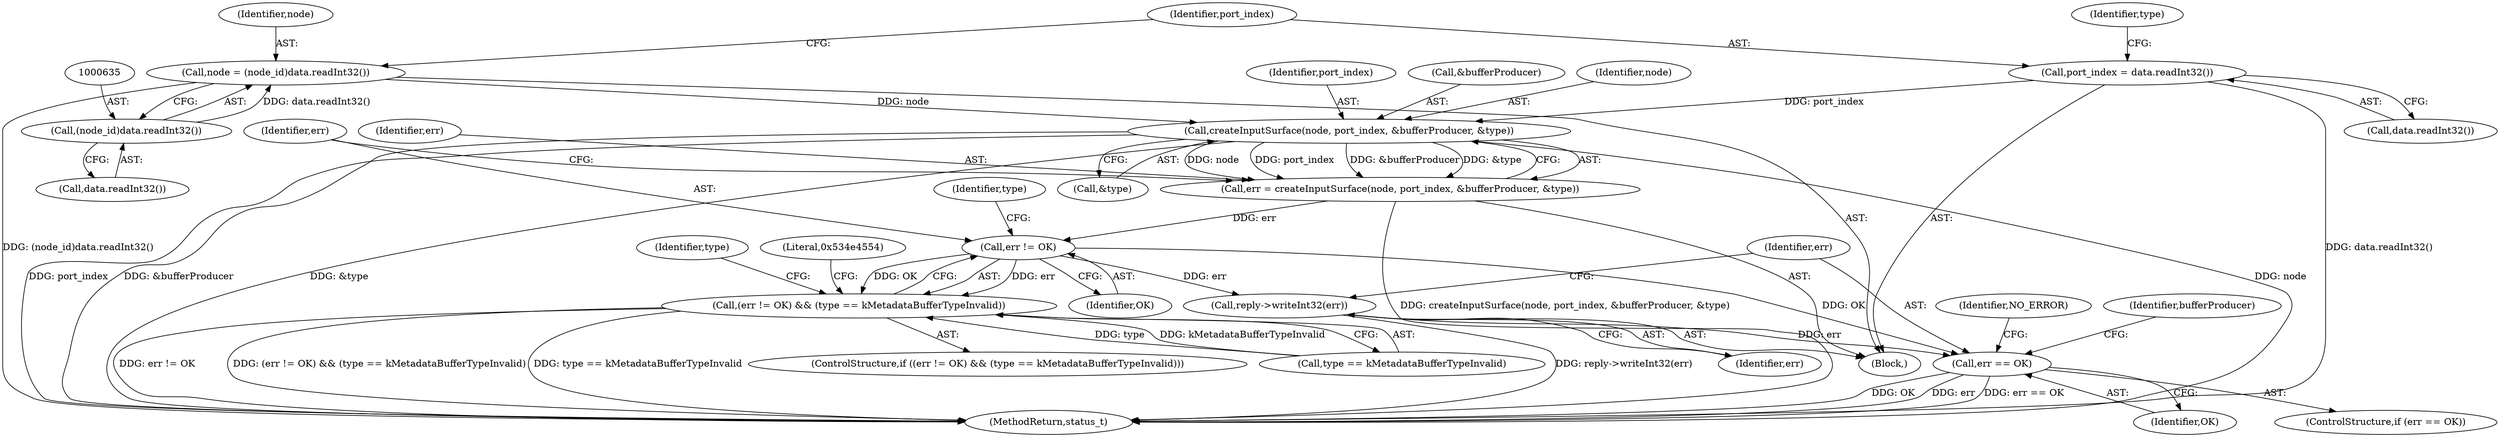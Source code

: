 digraph "0_Android_8d87321b704cb3f88e8cae668937d001fd63d5e3@API" {
"1000649" [label="(Call,createInputSurface(node, port_index, &bufferProducer, &type))"];
"1000632" [label="(Call,node = (node_id)data.readInt32())"];
"1000634" [label="(Call,(node_id)data.readInt32())"];
"1000638" [label="(Call,port_index = data.readInt32())"];
"1000647" [label="(Call,err = createInputSurface(node, port_index, &bufferProducer, &type))"];
"1000658" [label="(Call,err != OK)"];
"1000657" [label="(Call,(err != OK) && (type == kMetadataBufferTypeInvalid))"];
"1000670" [label="(Call,reply->writeInt32(err))"];
"1000673" [label="(Call,err == OK)"];
"1000654" [label="(Call,&type)"];
"1000650" [label="(Identifier,node)"];
"1001207" [label="(MethodReturn,status_t)"];
"1000674" [label="(Identifier,err)"];
"1000632" [label="(Call,node = (node_id)data.readInt32())"];
"1000638" [label="(Call,port_index = data.readInt32())"];
"1000662" [label="(Identifier,type)"];
"1000651" [label="(Identifier,port_index)"];
"1000671" [label="(Identifier,err)"];
"1000656" [label="(ControlStructure,if ((err != OK) && (type == kMetadataBufferTypeInvalid)))"];
"1000673" [label="(Call,err == OK)"];
"1000681" [label="(Identifier,NO_ERROR)"];
"1000669" [label="(Identifier,type)"];
"1000672" [label="(ControlStructure,if (err == OK))"];
"1000636" [label="(Call,data.readInt32())"];
"1000661" [label="(Call,type == kMetadataBufferTypeInvalid)"];
"1000675" [label="(Identifier,OK)"];
"1000633" [label="(Identifier,node)"];
"1000670" [label="(Call,reply->writeInt32(err))"];
"1000666" [label="(Literal,0x534e4554)"];
"1000640" [label="(Call,data.readInt32())"];
"1000652" [label="(Call,&bufferProducer)"];
"1000647" [label="(Call,err = createInputSurface(node, port_index, &bufferProducer, &type))"];
"1000644" [label="(Identifier,type)"];
"1000639" [label="(Identifier,port_index)"];
"1000659" [label="(Identifier,err)"];
"1000660" [label="(Identifier,OK)"];
"1000658" [label="(Call,err != OK)"];
"1000634" [label="(Call,(node_id)data.readInt32())"];
"1000679" [label="(Identifier,bufferProducer)"];
"1000657" [label="(Call,(err != OK) && (type == kMetadataBufferTypeInvalid))"];
"1000648" [label="(Identifier,err)"];
"1000649" [label="(Call,createInputSurface(node, port_index, &bufferProducer, &type))"];
"1000626" [label="(Block,)"];
"1000649" -> "1000647"  [label="AST: "];
"1000649" -> "1000654"  [label="CFG: "];
"1000650" -> "1000649"  [label="AST: "];
"1000651" -> "1000649"  [label="AST: "];
"1000652" -> "1000649"  [label="AST: "];
"1000654" -> "1000649"  [label="AST: "];
"1000647" -> "1000649"  [label="CFG: "];
"1000649" -> "1001207"  [label="DDG: node"];
"1000649" -> "1001207"  [label="DDG: port_index"];
"1000649" -> "1001207"  [label="DDG: &bufferProducer"];
"1000649" -> "1001207"  [label="DDG: &type"];
"1000649" -> "1000647"  [label="DDG: node"];
"1000649" -> "1000647"  [label="DDG: port_index"];
"1000649" -> "1000647"  [label="DDG: &bufferProducer"];
"1000649" -> "1000647"  [label="DDG: &type"];
"1000632" -> "1000649"  [label="DDG: node"];
"1000638" -> "1000649"  [label="DDG: port_index"];
"1000632" -> "1000626"  [label="AST: "];
"1000632" -> "1000634"  [label="CFG: "];
"1000633" -> "1000632"  [label="AST: "];
"1000634" -> "1000632"  [label="AST: "];
"1000639" -> "1000632"  [label="CFG: "];
"1000632" -> "1001207"  [label="DDG: (node_id)data.readInt32()"];
"1000634" -> "1000632"  [label="DDG: data.readInt32()"];
"1000634" -> "1000636"  [label="CFG: "];
"1000635" -> "1000634"  [label="AST: "];
"1000636" -> "1000634"  [label="AST: "];
"1000638" -> "1000626"  [label="AST: "];
"1000638" -> "1000640"  [label="CFG: "];
"1000639" -> "1000638"  [label="AST: "];
"1000640" -> "1000638"  [label="AST: "];
"1000644" -> "1000638"  [label="CFG: "];
"1000638" -> "1001207"  [label="DDG: data.readInt32()"];
"1000647" -> "1000626"  [label="AST: "];
"1000648" -> "1000647"  [label="AST: "];
"1000659" -> "1000647"  [label="CFG: "];
"1000647" -> "1001207"  [label="DDG: createInputSurface(node, port_index, &bufferProducer, &type)"];
"1000647" -> "1000658"  [label="DDG: err"];
"1000658" -> "1000657"  [label="AST: "];
"1000658" -> "1000660"  [label="CFG: "];
"1000659" -> "1000658"  [label="AST: "];
"1000660" -> "1000658"  [label="AST: "];
"1000662" -> "1000658"  [label="CFG: "];
"1000657" -> "1000658"  [label="CFG: "];
"1000658" -> "1000657"  [label="DDG: err"];
"1000658" -> "1000657"  [label="DDG: OK"];
"1000658" -> "1000670"  [label="DDG: err"];
"1000658" -> "1000673"  [label="DDG: OK"];
"1000657" -> "1000656"  [label="AST: "];
"1000657" -> "1000661"  [label="CFG: "];
"1000661" -> "1000657"  [label="AST: "];
"1000666" -> "1000657"  [label="CFG: "];
"1000669" -> "1000657"  [label="CFG: "];
"1000657" -> "1001207"  [label="DDG: type == kMetadataBufferTypeInvalid"];
"1000657" -> "1001207"  [label="DDG: err != OK"];
"1000657" -> "1001207"  [label="DDG: (err != OK) && (type == kMetadataBufferTypeInvalid)"];
"1000661" -> "1000657"  [label="DDG: type"];
"1000661" -> "1000657"  [label="DDG: kMetadataBufferTypeInvalid"];
"1000670" -> "1000626"  [label="AST: "];
"1000670" -> "1000671"  [label="CFG: "];
"1000671" -> "1000670"  [label="AST: "];
"1000674" -> "1000670"  [label="CFG: "];
"1000670" -> "1001207"  [label="DDG: reply->writeInt32(err)"];
"1000670" -> "1000673"  [label="DDG: err"];
"1000673" -> "1000672"  [label="AST: "];
"1000673" -> "1000675"  [label="CFG: "];
"1000674" -> "1000673"  [label="AST: "];
"1000675" -> "1000673"  [label="AST: "];
"1000679" -> "1000673"  [label="CFG: "];
"1000681" -> "1000673"  [label="CFG: "];
"1000673" -> "1001207"  [label="DDG: OK"];
"1000673" -> "1001207"  [label="DDG: err"];
"1000673" -> "1001207"  [label="DDG: err == OK"];
}
